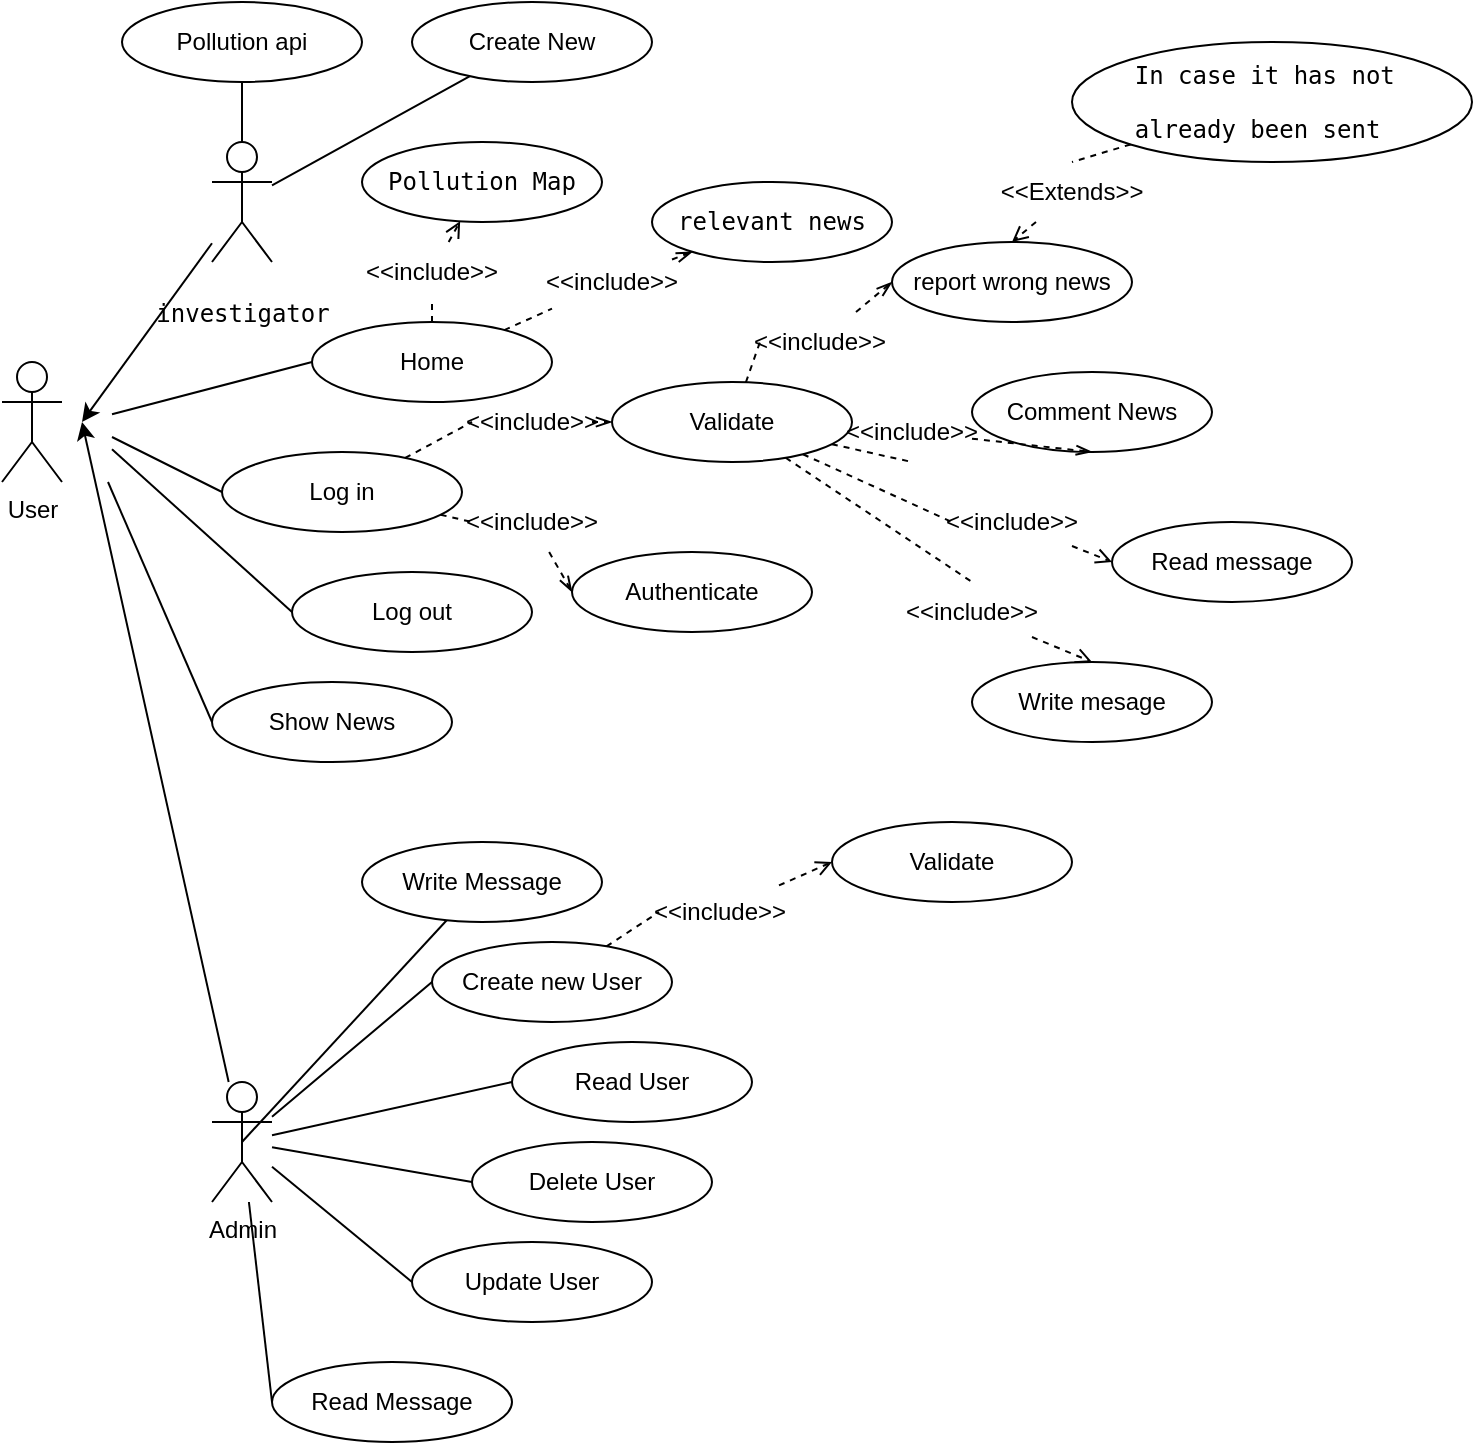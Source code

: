 <mxfile>
    <diagram id="Ad8xNgjMwblyBEEjSpns" name="Page-1">
        <mxGraphModel dx="1432" dy="1035" grid="1" gridSize="10" guides="1" tooltips="1" connect="1" arrows="1" fold="1" page="1" pageScale="1" pageWidth="827" pageHeight="1169" math="0" shadow="0">
            <root>
                <mxCell id="0"/>
                <mxCell id="1" parent="0"/>
                <mxCell id="14" style="edgeStyle=none;html=1;entryX=0;entryY=0.5;entryDx=0;entryDy=0;endArrow=none;endFill=0;" edge="1" parent="1" target="11">
                    <mxGeometry relative="1" as="geometry">
                        <mxPoint x="65" y="496.087" as="sourcePoint"/>
                    </mxGeometry>
                </mxCell>
                <mxCell id="15" style="edgeStyle=none;html=1;entryX=0;entryY=0.5;entryDx=0;entryDy=0;endArrow=none;endFill=0;" edge="1" parent="1" target="8">
                    <mxGeometry relative="1" as="geometry">
                        <mxPoint x="65" y="507.5" as="sourcePoint"/>
                    </mxGeometry>
                </mxCell>
                <mxCell id="16" style="edgeStyle=none;html=1;entryX=0;entryY=0.5;entryDx=0;entryDy=0;endArrow=none;endFill=0;" edge="1" parent="1" target="9">
                    <mxGeometry relative="1" as="geometry">
                        <mxPoint x="65" y="513.571" as="sourcePoint"/>
                    </mxGeometry>
                </mxCell>
                <mxCell id="17" style="edgeStyle=none;html=1;entryX=0;entryY=0.5;entryDx=0;entryDy=0;endArrow=none;endFill=0;" edge="1" parent="1" target="10">
                    <mxGeometry relative="1" as="geometry">
                        <mxPoint x="63" y="530" as="sourcePoint"/>
                    </mxGeometry>
                </mxCell>
                <mxCell id="2" value="User" style="shape=umlActor;verticalLabelPosition=bottom;verticalAlign=top;html=1;outlineConnect=0;" vertex="1" parent="1">
                    <mxGeometry x="10" y="470" width="30" height="60" as="geometry"/>
                </mxCell>
                <mxCell id="6" style="edgeStyle=none;html=1;entryX=0.5;entryY=0.5;entryDx=0;entryDy=0;entryPerimeter=0;" edge="1" parent="1" source="3">
                    <mxGeometry relative="1" as="geometry">
                        <mxPoint x="50" y="500" as="targetPoint"/>
                    </mxGeometry>
                </mxCell>
                <mxCell id="47" style="edgeStyle=none;html=1;entryX=0;entryY=0.5;entryDx=0;entryDy=0;endArrow=none;endFill=0;" edge="1" parent="1" source="3" target="26">
                    <mxGeometry relative="1" as="geometry"/>
                </mxCell>
                <mxCell id="48" style="edgeStyle=none;html=1;entryX=0;entryY=0.5;entryDx=0;entryDy=0;endArrow=none;endFill=0;" edge="1" parent="1" source="3" target="28">
                    <mxGeometry relative="1" as="geometry"/>
                </mxCell>
                <mxCell id="49" style="edgeStyle=none;html=1;entryX=0;entryY=0.5;entryDx=0;entryDy=0;endArrow=none;endFill=0;" edge="1" parent="1" source="3" target="27">
                    <mxGeometry relative="1" as="geometry"/>
                </mxCell>
                <mxCell id="50" style="edgeStyle=none;html=1;entryX=0;entryY=0.5;entryDx=0;entryDy=0;endArrow=none;endFill=0;" edge="1" parent="1" source="3" target="46">
                    <mxGeometry relative="1" as="geometry"/>
                </mxCell>
                <mxCell id="57" style="edgeStyle=none;html=1;entryX=0;entryY=0.5;entryDx=0;entryDy=0;endArrow=none;endFill=0;" edge="1" parent="1" source="3" target="51">
                    <mxGeometry relative="1" as="geometry"/>
                </mxCell>
                <mxCell id="3" value="Admin" style="shape=umlActor;verticalLabelPosition=bottom;verticalAlign=top;html=1;outlineConnect=0;" vertex="1" parent="1">
                    <mxGeometry x="115" y="830" width="30" height="60" as="geometry"/>
                </mxCell>
                <mxCell id="5" style="edgeStyle=none;html=1;entryX=0.5;entryY=0.5;entryDx=0;entryDy=0;entryPerimeter=0;" edge="1" parent="1" source="4">
                    <mxGeometry relative="1" as="geometry">
                        <mxPoint x="50" y="500" as="targetPoint"/>
                    </mxGeometry>
                </mxCell>
                <mxCell id="79" style="edgeStyle=none;html=1;endArrow=none;endFill=0;" edge="1" parent="1" source="4" target="77">
                    <mxGeometry relative="1" as="geometry"/>
                </mxCell>
                <mxCell id="4" value="&lt;pre class=&quot;tw-data-text tw-text-large tw-ta&quot; id=&quot;tw-target-text&quot; style=&quot;text-align: left&quot; dir=&quot;ltr&quot;&gt;&lt;pre class=&quot;tw-data-text tw-text-large tw-ta&quot; id=&quot;tw-target-text&quot; dir=&quot;ltr&quot;&gt;&lt;span class=&quot;Y2IQFc&quot; lang=&quot;en&quot;&gt;investigator&lt;/span&gt;&lt;/pre&gt;&lt;/pre&gt;" style="shape=umlActor;verticalLabelPosition=bottom;verticalAlign=top;html=1;outlineConnect=0;" vertex="1" parent="1">
                    <mxGeometry x="115" y="360" width="30" height="60" as="geometry"/>
                </mxCell>
                <mxCell id="35" style="edgeStyle=none;html=1;entryX=0;entryY=0.5;entryDx=0;entryDy=0;dashed=1;endArrow=openThin;endFill=0;startArrow=none;" edge="1" parent="1" source="37" target="33">
                    <mxGeometry relative="1" as="geometry"/>
                </mxCell>
                <mxCell id="36" style="edgeStyle=none;html=1;entryX=0;entryY=0.5;entryDx=0;entryDy=0;dashed=1;endArrow=openThin;endFill=0;startArrow=none;" edge="1" parent="1" source="39" target="34">
                    <mxGeometry relative="1" as="geometry"/>
                </mxCell>
                <mxCell id="8" value="Log in" style="ellipse;whiteSpace=wrap;html=1;" vertex="1" parent="1">
                    <mxGeometry x="120" y="515" width="120" height="40" as="geometry"/>
                </mxCell>
                <mxCell id="9" value="Log out" style="ellipse;whiteSpace=wrap;html=1;" vertex="1" parent="1">
                    <mxGeometry x="155" y="575" width="120" height="40" as="geometry"/>
                </mxCell>
                <mxCell id="10" value="Show News" style="ellipse;whiteSpace=wrap;html=1;" vertex="1" parent="1">
                    <mxGeometry x="115" y="630" width="120" height="40" as="geometry"/>
                </mxCell>
                <mxCell id="44" style="edgeStyle=none;html=1;dashed=1;endArrow=openThin;endFill=0;startArrow=none;" edge="1" parent="1" source="45" target="43">
                    <mxGeometry relative="1" as="geometry"/>
                </mxCell>
                <mxCell id="81" style="edgeStyle=none;html=1;endArrow=open;endFill=0;dashed=1;startArrow=none;" edge="1" parent="1" source="82" target="80">
                    <mxGeometry relative="1" as="geometry"/>
                </mxCell>
                <mxCell id="11" value="Home" style="ellipse;whiteSpace=wrap;html=1;" vertex="1" parent="1">
                    <mxGeometry x="165" y="450" width="120" height="40" as="geometry"/>
                </mxCell>
                <mxCell id="19" value="Comment News" style="ellipse;whiteSpace=wrap;html=1;" vertex="1" parent="1">
                    <mxGeometry x="495" y="475" width="120" height="40" as="geometry"/>
                </mxCell>
                <mxCell id="23" value="&lt;span style=&quot;text-align: left&quot;&gt;report wrong news&lt;/span&gt;&lt;span style=&quot;color: rgba(0 , 0 , 0 , 0) ; font-family: monospace ; font-size: 0px&quot;&gt;3CmxGraphModel%3E%3Croot%3E%3CmxCell%20id%3D%220%22%2F%3E%3CmxCell%20id%3D%221%22%20parent%3D%220%22%2F%3E%3CmxCell%20id%3D%222%22%20value%3D%22Comment%20News%22%20style%3D%22ellipse%3BwhiteSpace%3Dwrap%3Bhtml%3D1%3B%22%20vertex%3D%221%22%20parent%3D%221%22%3E%3CmxGeometry%20x%3D%22290%22%20y%3D%22370%22%20width%3D%22120%22%20height%3D%2240%22%20as%3D%22geometry%22%2F%3E%3C%2FmxCell%3E%3C%2Froot%3E%3C%2FmxGraphModel%3E&lt;/span&gt;&lt;span style=&quot;color: rgba(0 , 0 , 0 , 0) ; font-family: monospace ; font-size: 0px&quot;&gt;%3CmxGraphModel%3E%3Croot%3E%3CmxCell%20id%3D%220%22%2F%3E%3CmxCell%20id%3D%221%22%20parent%3D%220%22%2F%3E%3CmxCell%20id%3D%222%22%20value%3D%22Comment%20News%22%20style%3D%22ellipse%3BwhiteSpace%3Dwrap%3Bhtml%3D1%3B%22%20vertex%3D%221%22%20parent%3D%221%22%3E%3CmxGeometry%20x%3D%22290%22%20y%3D%22370%22%20width%3D%22120%22%20height%3D%2240%22%20as%3D%22geometry%22%2F%3E%3C%2FmxCell%3E%3C%2Froot%3E%3C%2FmxGraphModel%3E&lt;/span&gt;" style="ellipse;whiteSpace=wrap;html=1;" vertex="1" parent="1">
                    <mxGeometry x="455" y="410" width="120" height="40" as="geometry"/>
                </mxCell>
                <mxCell id="73" style="edgeStyle=none;html=1;entryX=0;entryY=0.5;entryDx=0;entryDy=0;dashed=1;endArrow=open;endFill=0;startArrow=none;" edge="1" parent="1" source="74" target="72">
                    <mxGeometry relative="1" as="geometry"/>
                </mxCell>
                <mxCell id="26" value="Create new User" style="ellipse;whiteSpace=wrap;html=1;" vertex="1" parent="1">
                    <mxGeometry x="225" y="760" width="120" height="40" as="geometry"/>
                </mxCell>
                <mxCell id="27" value="Delete User" style="ellipse;whiteSpace=wrap;html=1;" vertex="1" parent="1">
                    <mxGeometry x="245" y="860" width="120" height="40" as="geometry"/>
                </mxCell>
                <mxCell id="28" value="Read User" style="ellipse;whiteSpace=wrap;html=1;" vertex="1" parent="1">
                    <mxGeometry x="265" y="810" width="120" height="40" as="geometry"/>
                </mxCell>
                <mxCell id="41" style="edgeStyle=none;html=1;entryX=0.5;entryY=1;entryDx=0;entryDy=0;dashed=1;endArrow=openThin;endFill=0;startArrow=none;" edge="1" parent="1" source="32" target="19">
                    <mxGeometry relative="1" as="geometry"/>
                </mxCell>
                <mxCell id="42" style="edgeStyle=none;html=1;entryX=0;entryY=0.5;entryDx=0;entryDy=0;dashed=1;endArrow=openThin;endFill=0;startArrow=none;" edge="1" parent="1" source="30" target="23">
                    <mxGeometry relative="1" as="geometry"/>
                </mxCell>
                <mxCell id="54" style="edgeStyle=none;html=1;entryX=0;entryY=0.5;entryDx=0;entryDy=0;endArrow=open;endFill=0;dashed=1;startArrow=none;" edge="1" parent="1" source="55" target="53">
                    <mxGeometry relative="1" as="geometry"/>
                </mxCell>
                <mxCell id="60" style="edgeStyle=none;html=1;entryX=0.5;entryY=0;entryDx=0;entryDy=0;endArrow=open;endFill=0;dashed=1;startArrow=none;" edge="1" parent="1" source="61" target="59">
                    <mxGeometry relative="1" as="geometry"/>
                </mxCell>
                <mxCell id="33" value="&lt;div style=&quot;text-align: left&quot;&gt;&lt;span&gt;Validate&lt;/span&gt;&lt;/div&gt;" style="ellipse;whiteSpace=wrap;html=1;" vertex="1" parent="1">
                    <mxGeometry x="315" y="480" width="120" height="40" as="geometry"/>
                </mxCell>
                <mxCell id="34" value="&lt;div style=&quot;text-align: left&quot;&gt;&lt;span&gt;Authenticate&lt;/span&gt;&lt;/div&gt;" style="ellipse;whiteSpace=wrap;html=1;" vertex="1" parent="1">
                    <mxGeometry x="295" y="565" width="120" height="40" as="geometry"/>
                </mxCell>
                <mxCell id="37" value="&amp;lt;&amp;lt;include&amp;gt;&amp;gt;" style="text;html=1;strokeColor=none;fillColor=none;align=center;verticalAlign=middle;whiteSpace=wrap;rounded=0;" vertex="1" parent="1">
                    <mxGeometry x="245" y="485" width="60" height="30" as="geometry"/>
                </mxCell>
                <mxCell id="38" value="" style="edgeStyle=none;html=1;entryX=0;entryY=0.5;entryDx=0;entryDy=0;dashed=1;endArrow=none;endFill=0;" edge="1" parent="1" source="8" target="37">
                    <mxGeometry relative="1" as="geometry">
                        <mxPoint x="234.806" y="511.86" as="sourcePoint"/>
                        <mxPoint x="315" y="500" as="targetPoint"/>
                    </mxGeometry>
                </mxCell>
                <mxCell id="43" value="&lt;pre class=&quot;tw-data-text tw-text-large tw-ta&quot; id=&quot;tw-target-text&quot; style=&quot;text-align: left&quot; dir=&quot;ltr&quot;&gt;&lt;span class=&quot;Y2IQFc&quot; lang=&quot;en&quot;&gt;relevant news&lt;/span&gt;&lt;/pre&gt;" style="ellipse;whiteSpace=wrap;html=1;" vertex="1" parent="1">
                    <mxGeometry x="335" y="380" width="120" height="40" as="geometry"/>
                </mxCell>
                <mxCell id="46" value="Update User" style="ellipse;whiteSpace=wrap;html=1;" vertex="1" parent="1">
                    <mxGeometry x="215" y="910" width="120" height="40" as="geometry"/>
                </mxCell>
                <mxCell id="51" value="Read Message" style="ellipse;whiteSpace=wrap;html=1;" vertex="1" parent="1">
                    <mxGeometry x="145" y="970" width="120" height="40" as="geometry"/>
                </mxCell>
                <mxCell id="58" style="edgeStyle=none;html=1;entryX=0.5;entryY=0.5;entryDx=0;entryDy=0;entryPerimeter=0;endArrow=none;endFill=0;" edge="1" parent="1" source="52" target="3">
                    <mxGeometry relative="1" as="geometry"/>
                </mxCell>
                <mxCell id="52" value="Write Message" style="ellipse;whiteSpace=wrap;html=1;" vertex="1" parent="1">
                    <mxGeometry x="190" y="710" width="120" height="40" as="geometry"/>
                </mxCell>
                <mxCell id="53" value="&lt;div style=&quot;text-align: left&quot;&gt;&lt;span&gt;Read message&lt;/span&gt;&lt;/div&gt;" style="ellipse;whiteSpace=wrap;html=1;" vertex="1" parent="1">
                    <mxGeometry x="565" y="550" width="120" height="40" as="geometry"/>
                </mxCell>
                <mxCell id="55" value="&amp;lt;&amp;lt;include&amp;gt;&amp;gt;" style="text;html=1;strokeColor=none;fillColor=none;align=center;verticalAlign=middle;whiteSpace=wrap;rounded=0;" vertex="1" parent="1">
                    <mxGeometry x="485" y="535" width="60" height="30" as="geometry"/>
                </mxCell>
                <mxCell id="56" value="" style="edgeStyle=none;html=1;entryX=0;entryY=0.5;entryDx=0;entryDy=0;endArrow=none;endFill=0;dashed=1;" edge="1" parent="1" source="33" target="55">
                    <mxGeometry relative="1" as="geometry">
                        <mxPoint x="402.917" y="517.703" as="sourcePoint"/>
                        <mxPoint x="485" y="570" as="targetPoint"/>
                    </mxGeometry>
                </mxCell>
                <mxCell id="59" value="&lt;div style=&quot;text-align: left&quot;&gt;Write mesage&lt;/div&gt;" style="ellipse;whiteSpace=wrap;html=1;" vertex="1" parent="1">
                    <mxGeometry x="495" y="620" width="120" height="40" as="geometry"/>
                </mxCell>
                <mxCell id="61" value="&amp;lt;&amp;lt;include&amp;gt;&amp;gt;" style="text;html=1;strokeColor=none;fillColor=none;align=center;verticalAlign=middle;whiteSpace=wrap;rounded=0;" vertex="1" parent="1">
                    <mxGeometry x="465" y="580" width="60" height="30" as="geometry"/>
                </mxCell>
                <mxCell id="62" value="" style="edgeStyle=none;html=1;entryX=0.5;entryY=0;entryDx=0;entryDy=0;endArrow=none;endFill=0;dashed=1;" edge="1" parent="1" source="33" target="61">
                    <mxGeometry relative="1" as="geometry">
                        <mxPoint x="401.833" y="517.889" as="sourcePoint"/>
                        <mxPoint x="555" y="620" as="targetPoint"/>
                    </mxGeometry>
                </mxCell>
                <mxCell id="39" value="&amp;lt;&amp;lt;include&amp;gt;&amp;gt;" style="text;html=1;strokeColor=none;fillColor=none;align=center;verticalAlign=middle;whiteSpace=wrap;rounded=0;" vertex="1" parent="1">
                    <mxGeometry x="245" y="535" width="60" height="30" as="geometry"/>
                </mxCell>
                <mxCell id="63" value="" style="edgeStyle=none;html=1;entryX=0;entryY=0.5;entryDx=0;entryDy=0;dashed=1;endArrow=none;endFill=0;" edge="1" parent="1" source="8" target="39">
                    <mxGeometry relative="1" as="geometry">
                        <mxPoint x="216.748" y="550.81" as="sourcePoint"/>
                        <mxPoint x="295" y="585" as="targetPoint"/>
                    </mxGeometry>
                </mxCell>
                <mxCell id="32" value="&amp;lt;&amp;lt;include&amp;gt;&amp;gt;" style="text;html=1;strokeColor=none;fillColor=none;align=center;verticalAlign=middle;whiteSpace=wrap;rounded=0;" vertex="1" parent="1">
                    <mxGeometry x="435" y="490" width="60" height="30" as="geometry"/>
                </mxCell>
                <mxCell id="65" value="" style="edgeStyle=none;html=1;entryX=0.5;entryY=1;entryDx=0;entryDy=0;dashed=1;endArrow=none;endFill=0;" edge="1" parent="1" source="33" target="32">
                    <mxGeometry relative="1" as="geometry">
                        <mxPoint x="433.284" y="504.749" as="sourcePoint"/>
                        <mxPoint x="555" y="515" as="targetPoint"/>
                    </mxGeometry>
                </mxCell>
                <mxCell id="30" value="&amp;lt;&amp;lt;include&amp;gt;&amp;gt;" style="text;html=1;strokeColor=none;fillColor=none;align=center;verticalAlign=middle;whiteSpace=wrap;rounded=0;" vertex="1" parent="1">
                    <mxGeometry x="389" y="445" width="60" height="30" as="geometry"/>
                </mxCell>
                <mxCell id="66" value="" style="edgeStyle=none;html=1;entryX=0;entryY=0.5;entryDx=0;entryDy=0;dashed=1;endArrow=none;endFill=0;" edge="1" parent="1" source="33" target="30">
                    <mxGeometry relative="1" as="geometry">
                        <mxPoint x="396.539" y="481.333" as="sourcePoint"/>
                        <mxPoint x="455" y="430" as="targetPoint"/>
                    </mxGeometry>
                </mxCell>
                <mxCell id="45" value="&amp;lt;&amp;lt;include&amp;gt;&amp;gt;" style="text;html=1;strokeColor=none;fillColor=none;align=center;verticalAlign=middle;whiteSpace=wrap;rounded=0;" vertex="1" parent="1">
                    <mxGeometry x="285" y="415" width="60" height="30" as="geometry"/>
                </mxCell>
                <mxCell id="67" value="" style="edgeStyle=none;html=1;dashed=1;endArrow=none;endFill=0;" edge="1" parent="1" source="11" target="45">
                    <mxGeometry relative="1" as="geometry">
                        <mxPoint x="263.183" y="454.573" as="sourcePoint"/>
                        <mxPoint x="357.12" y="415.51" as="targetPoint"/>
                    </mxGeometry>
                </mxCell>
                <mxCell id="69" style="edgeStyle=none;html=1;entryX=0.5;entryY=0;entryDx=0;entryDy=0;dashed=1;endArrow=open;endFill=0;startArrow=none;" edge="1" parent="1" source="70" target="23">
                    <mxGeometry relative="1" as="geometry"/>
                </mxCell>
                <mxCell id="68" value="&lt;pre class=&quot;tw-data-text tw-text-large tw-ta&quot; id=&quot;tw-target-text&quot; style=&quot;text-align: left&quot; dir=&quot;ltr&quot;&gt;&lt;span class=&quot;Y2IQFc&quot; lang=&quot;en&quot;&gt;In case it has not &lt;/span&gt;&lt;/pre&gt;&lt;pre class=&quot;tw-data-text tw-text-large tw-ta&quot; id=&quot;tw-target-text&quot; style=&quot;text-align: left&quot; dir=&quot;ltr&quot;&gt;&lt;span class=&quot;Y2IQFc&quot; lang=&quot;en&quot;&gt;already been sent&lt;/span&gt;&lt;/pre&gt;" style="ellipse;whiteSpace=wrap;html=1;" vertex="1" parent="1">
                    <mxGeometry x="545" y="310" width="200" height="60" as="geometry"/>
                </mxCell>
                <mxCell id="70" value="&amp;lt;&amp;lt;Extends&amp;gt;&amp;gt;" style="text;html=1;strokeColor=none;fillColor=none;align=center;verticalAlign=middle;whiteSpace=wrap;rounded=0;" vertex="1" parent="1">
                    <mxGeometry x="515" y="370" width="60" height="30" as="geometry"/>
                </mxCell>
                <mxCell id="71" value="" style="edgeStyle=none;html=1;entryX=0.5;entryY=0;entryDx=0;entryDy=0;dashed=1;endArrow=none;endFill=0;" edge="1" parent="1" source="68" target="70">
                    <mxGeometry relative="1" as="geometry">
                        <mxPoint x="577.033" y="376.323" as="sourcePoint"/>
                        <mxPoint x="515" y="410" as="targetPoint"/>
                    </mxGeometry>
                </mxCell>
                <mxCell id="72" value="Validate" style="ellipse;whiteSpace=wrap;html=1;" vertex="1" parent="1">
                    <mxGeometry x="425" y="700" width="120" height="40" as="geometry"/>
                </mxCell>
                <mxCell id="74" value="&amp;lt;&amp;lt;include&amp;gt;&amp;gt;" style="text;html=1;strokeColor=none;fillColor=none;align=center;verticalAlign=middle;whiteSpace=wrap;rounded=0;" vertex="1" parent="1">
                    <mxGeometry x="338.5" y="730" width="60" height="30" as="geometry"/>
                </mxCell>
                <mxCell id="75" value="" style="edgeStyle=none;html=1;entryX=0;entryY=0.5;entryDx=0;entryDy=0;dashed=1;endArrow=none;endFill=0;" edge="1" parent="1" source="26" target="74">
                    <mxGeometry relative="1" as="geometry">
                        <mxPoint x="323.411" y="764.636" as="sourcePoint"/>
                        <mxPoint x="385" y="740" as="targetPoint"/>
                    </mxGeometry>
                </mxCell>
                <mxCell id="77" value="Create New" style="ellipse;whiteSpace=wrap;html=1;" vertex="1" parent="1">
                    <mxGeometry x="215" y="290" width="120" height="40" as="geometry"/>
                </mxCell>
                <mxCell id="80" value="&lt;pre class=&quot;tw-data-text tw-text-large tw-ta&quot; id=&quot;tw-target-text&quot; style=&quot;text-align: left&quot; dir=&quot;ltr&quot;&gt;Pollution Map&lt;/pre&gt;" style="ellipse;whiteSpace=wrap;html=1;" vertex="1" parent="1">
                    <mxGeometry x="190" y="360" width="120" height="40" as="geometry"/>
                </mxCell>
                <mxCell id="82" value="&amp;lt;&amp;lt;include&amp;gt;&amp;gt;" style="text;html=1;strokeColor=none;fillColor=none;align=center;verticalAlign=middle;whiteSpace=wrap;rounded=0;" vertex="1" parent="1">
                    <mxGeometry x="195" y="410" width="60" height="30" as="geometry"/>
                </mxCell>
                <mxCell id="83" value="" style="edgeStyle=none;html=1;endArrow=none;endFill=0;dashed=1;" edge="1" parent="1" source="11" target="82">
                    <mxGeometry relative="1" as="geometry">
                        <mxPoint x="230.363" y="450.08" as="sourcePoint"/>
                        <mxPoint x="244.648" y="399.92" as="targetPoint"/>
                    </mxGeometry>
                </mxCell>
                <mxCell id="86" style="edgeStyle=none;html=1;entryX=0.5;entryY=0;entryDx=0;entryDy=0;entryPerimeter=0;endArrow=none;endFill=0;" edge="1" parent="1" source="85" target="4">
                    <mxGeometry relative="1" as="geometry"/>
                </mxCell>
                <mxCell id="85" value="&lt;span class=&quot;VIiyi&quot; lang=&quot;en&quot;&gt;Pollution api&lt;/span&gt;" style="ellipse;whiteSpace=wrap;html=1;" vertex="1" parent="1">
                    <mxGeometry x="70" y="290" width="120" height="40" as="geometry"/>
                </mxCell>
            </root>
        </mxGraphModel>
    </diagram>
</mxfile>